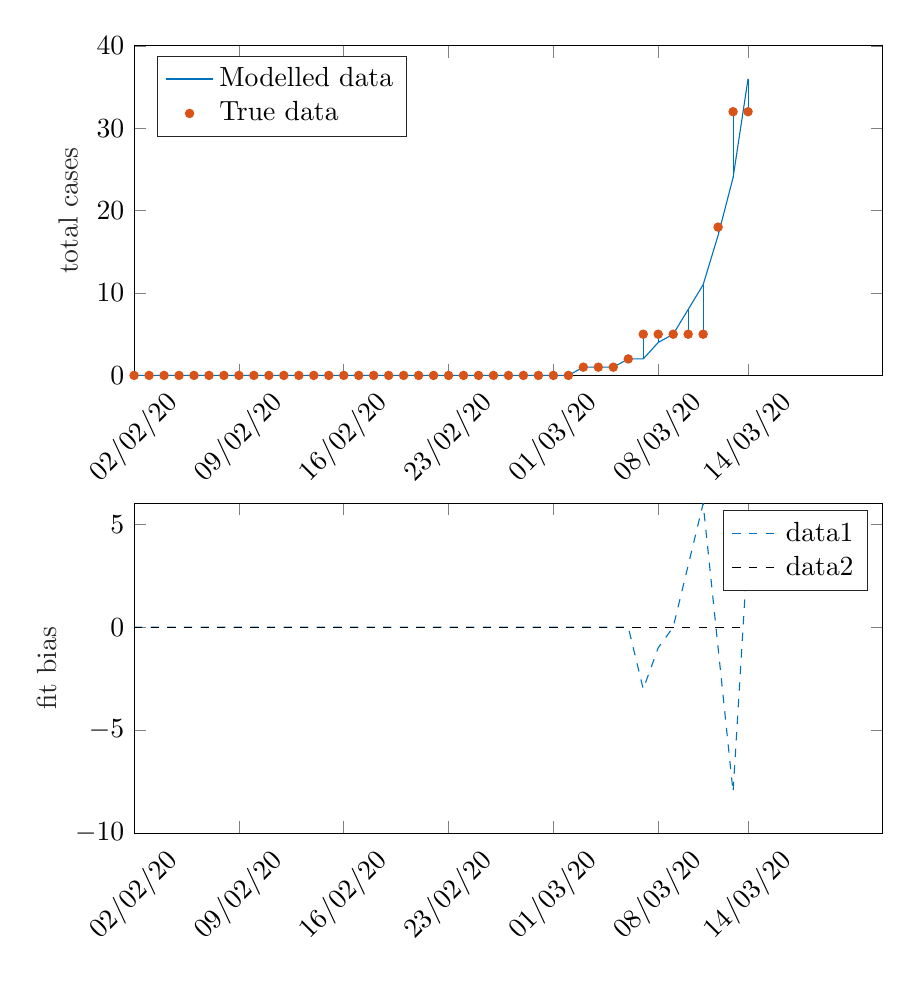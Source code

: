 % This file was created by matlab2tikz.
%
\definecolor{mycolor1}{rgb}{0.0,0.447,0.741}%
\definecolor{mycolor2}{rgb}{0.85,0.325,0.098}%
%
\begin{tikzpicture}

\begin{axis}[%
width=9.509cm,
height=4.186cm,
at={(0cm,5.814cm)},
scale only axis,
xmin=0,
xmax=50,
xtick={0,7,14,21,28,35,41},
xticklabels={{02/02/20},{09/02/20},{16/02/20},{23/02/20},{01/03/20},{08/03/20},{14/03/20}},
xticklabel style={rotate=45},
ymin=0,
ymax=40,
ylabel style={font=\color{white!15!black}},
ylabel={total cases},
axis background/.style={fill=white},
legend style={at={(0.03,0.97)}, anchor=north west, legend cell align=left, align=left, draw=white!15!black}
]
\addplot [color=mycolor1]
  table[row sep=crcr]{%
0	0\\
29	0\\
30	1\\
32	1\\
33	2\\
34	2\\
35	4\\
36	5\\
38	11\\
39	17\\
40	24\\
41	36\\
};
\addlegendentry{Modelled data}

\addplot[only marks, mark=*, mark options={}, mark size=1.5pt, color=mycolor2, fill=mycolor2] table[row sep=crcr]{%
x	y\\
0	0\\
1	0\\
2	0\\
3	0\\
4	0\\
5	0\\
6	0\\
7	0\\
8	0\\
9	0\\
10	0\\
11	0\\
12	0\\
13	0\\
14	0\\
15	0\\
16	0\\
17	0\\
18	0\\
19	0\\
20	0\\
21	0\\
22	0\\
23	0\\
24	0\\
25	0\\
26	0\\
27	0\\
28	0\\
29	0\\
30	1\\
31	1\\
32	1\\
33	2\\
34	5\\
35	5\\
36	5\\
37	5\\
38	5\\
39	18\\
40	32\\
41	32\\
};
\addlegendentry{True data}

\addplot [color=mycolor1, forget plot]
  table[row sep=crcr]{%
0	0\\
0	0\\
};
\addplot [color=mycolor1, forget plot]
  table[row sep=crcr]{%
1	0\\
1	0\\
};
\addplot [color=mycolor1, forget plot]
  table[row sep=crcr]{%
2	0\\
2	0\\
};
\addplot [color=mycolor1, forget plot]
  table[row sep=crcr]{%
3	0\\
3	0\\
};
\addplot [color=mycolor1, forget plot]
  table[row sep=crcr]{%
4	0\\
4	0\\
};
\addplot [color=mycolor1, forget plot]
  table[row sep=crcr]{%
5	0\\
5	0\\
};
\addplot [color=mycolor1, forget plot]
  table[row sep=crcr]{%
6	0\\
6	0\\
};
\addplot [color=mycolor1, forget plot]
  table[row sep=crcr]{%
7	0\\
7	0\\
};
\addplot [color=mycolor1, forget plot]
  table[row sep=crcr]{%
8	0\\
8	0\\
};
\addplot [color=mycolor1, forget plot]
  table[row sep=crcr]{%
9	0\\
9	0\\
};
\addplot [color=mycolor1, forget plot]
  table[row sep=crcr]{%
10	0\\
10	0\\
};
\addplot [color=mycolor1, forget plot]
  table[row sep=crcr]{%
11	0\\
11	0\\
};
\addplot [color=mycolor1, forget plot]
  table[row sep=crcr]{%
12	0\\
12	0\\
};
\addplot [color=mycolor1, forget plot]
  table[row sep=crcr]{%
13	0\\
13	0\\
};
\addplot [color=mycolor1, forget plot]
  table[row sep=crcr]{%
14	0\\
14	0\\
};
\addplot [color=mycolor1, forget plot]
  table[row sep=crcr]{%
15	0\\
15	0\\
};
\addplot [color=mycolor1, forget plot]
  table[row sep=crcr]{%
16	0\\
16	0\\
};
\addplot [color=mycolor1, forget plot]
  table[row sep=crcr]{%
17	0\\
17	0\\
};
\addplot [color=mycolor1, forget plot]
  table[row sep=crcr]{%
18	0\\
18	0\\
};
\addplot [color=mycolor1, forget plot]
  table[row sep=crcr]{%
19	0\\
19	0\\
};
\addplot [color=mycolor1, forget plot]
  table[row sep=crcr]{%
20	0\\
20	0\\
};
\addplot [color=mycolor1, forget plot]
  table[row sep=crcr]{%
21	0\\
21	0\\
};
\addplot [color=mycolor1, forget plot]
  table[row sep=crcr]{%
22	0\\
22	0\\
};
\addplot [color=mycolor1, forget plot]
  table[row sep=crcr]{%
23	0\\
23	0\\
};
\addplot [color=mycolor1, forget plot]
  table[row sep=crcr]{%
24	0\\
24	0\\
};
\addplot [color=mycolor1, forget plot]
  table[row sep=crcr]{%
25	0\\
25	0\\
};
\addplot [color=mycolor1, forget plot]
  table[row sep=crcr]{%
26	0\\
26	0\\
};
\addplot [color=mycolor1, forget plot]
  table[row sep=crcr]{%
27	0\\
27	0\\
};
\addplot [color=mycolor1, forget plot]
  table[row sep=crcr]{%
28	0\\
28	0\\
};
\addplot [color=mycolor1, forget plot]
  table[row sep=crcr]{%
29	0\\
29	0\\
};
\addplot [color=mycolor1, forget plot]
  table[row sep=crcr]{%
30	1\\
30	1\\
};
\addplot [color=mycolor1, forget plot]
  table[row sep=crcr]{%
31	1\\
31	1\\
};
\addplot [color=mycolor1, forget plot]
  table[row sep=crcr]{%
32	1\\
32	1\\
};
\addplot [color=mycolor1, forget plot]
  table[row sep=crcr]{%
33	2\\
33	2\\
};
\addplot [color=mycolor1, forget plot]
  table[row sep=crcr]{%
34	5\\
34	2\\
};
\addplot [color=mycolor1, forget plot]
  table[row sep=crcr]{%
35	5\\
35	4\\
};
\addplot [color=mycolor1, forget plot]
  table[row sep=crcr]{%
36	5\\
36	5\\
};
\addplot [color=mycolor1, forget plot]
  table[row sep=crcr]{%
37	5\\
37	8\\
};
\addplot [color=mycolor1, forget plot]
  table[row sep=crcr]{%
38	5\\
38	11\\
};
\addplot [color=mycolor1, forget plot]
  table[row sep=crcr]{%
39	18\\
39	17\\
};
\addplot [color=mycolor1, forget plot]
  table[row sep=crcr]{%
40	32\\
40	24\\
};
\addplot [color=mycolor1, forget plot]
  table[row sep=crcr]{%
41	32\\
41	36\\
};
\end{axis}

\begin{axis}[%
width=9.509cm,
height=4.186cm,
at={(0cm,0cm)},
scale only axis,
xmin=0,
xmax=50,
xtick={0,7,14,21,28,35,41},
xticklabels={{02/02/20},{09/02/20},{16/02/20},{23/02/20},{01/03/20},{08/03/20},{14/03/20}},
xticklabel style={rotate=45},
ymin=-10,
ymax=6,
ylabel style={font=\color{white!15!black}},
ylabel={fit bias},
axis background/.style={fill=white},
legend style={legend cell align=left, align=left, draw=white!15!black}
]
\addplot [color=mycolor1, dashed]
  table[row sep=crcr]{%
0	0\\
33	0\\
34	-3\\
35	-1\\
36	0\\
38	6\\
40	-8\\
41	4\\
};
\addlegendentry{data1}

\addplot [color=black, dashed]
  table[row sep=crcr]{%
0	0\\
41	0\\
};
\addlegendentry{data2}

\end{axis}
\end{tikzpicture}%
